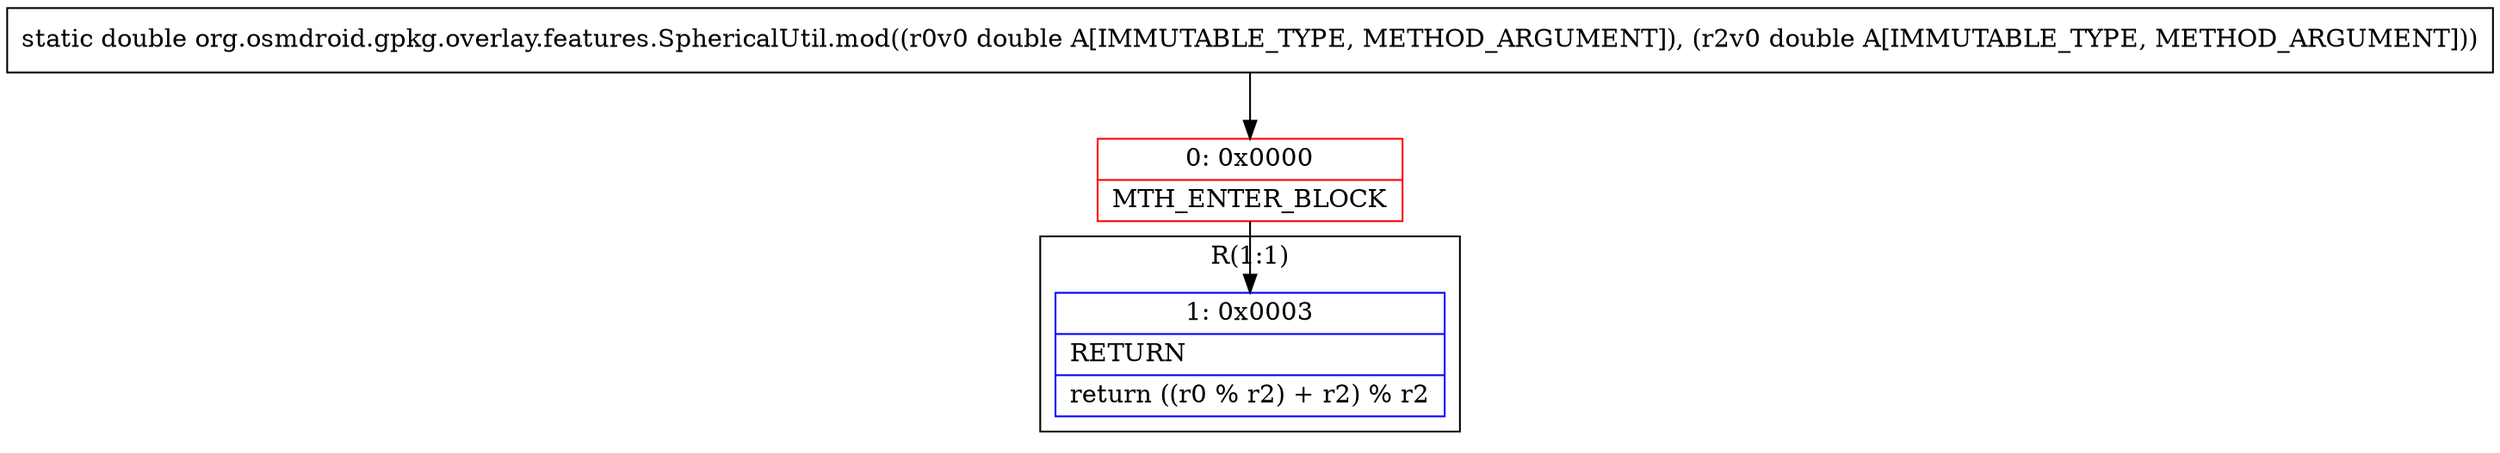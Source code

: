 digraph "CFG fororg.osmdroid.gpkg.overlay.features.SphericalUtil.mod(DD)D" {
subgraph cluster_Region_1229967214 {
label = "R(1:1)";
node [shape=record,color=blue];
Node_1 [shape=record,label="{1\:\ 0x0003|RETURN\l|return ((r0 % r2) + r2) % r2\l}"];
}
Node_0 [shape=record,color=red,label="{0\:\ 0x0000|MTH_ENTER_BLOCK\l}"];
MethodNode[shape=record,label="{static double org.osmdroid.gpkg.overlay.features.SphericalUtil.mod((r0v0 double A[IMMUTABLE_TYPE, METHOD_ARGUMENT]), (r2v0 double A[IMMUTABLE_TYPE, METHOD_ARGUMENT])) }"];
MethodNode -> Node_0;
Node_0 -> Node_1;
}

